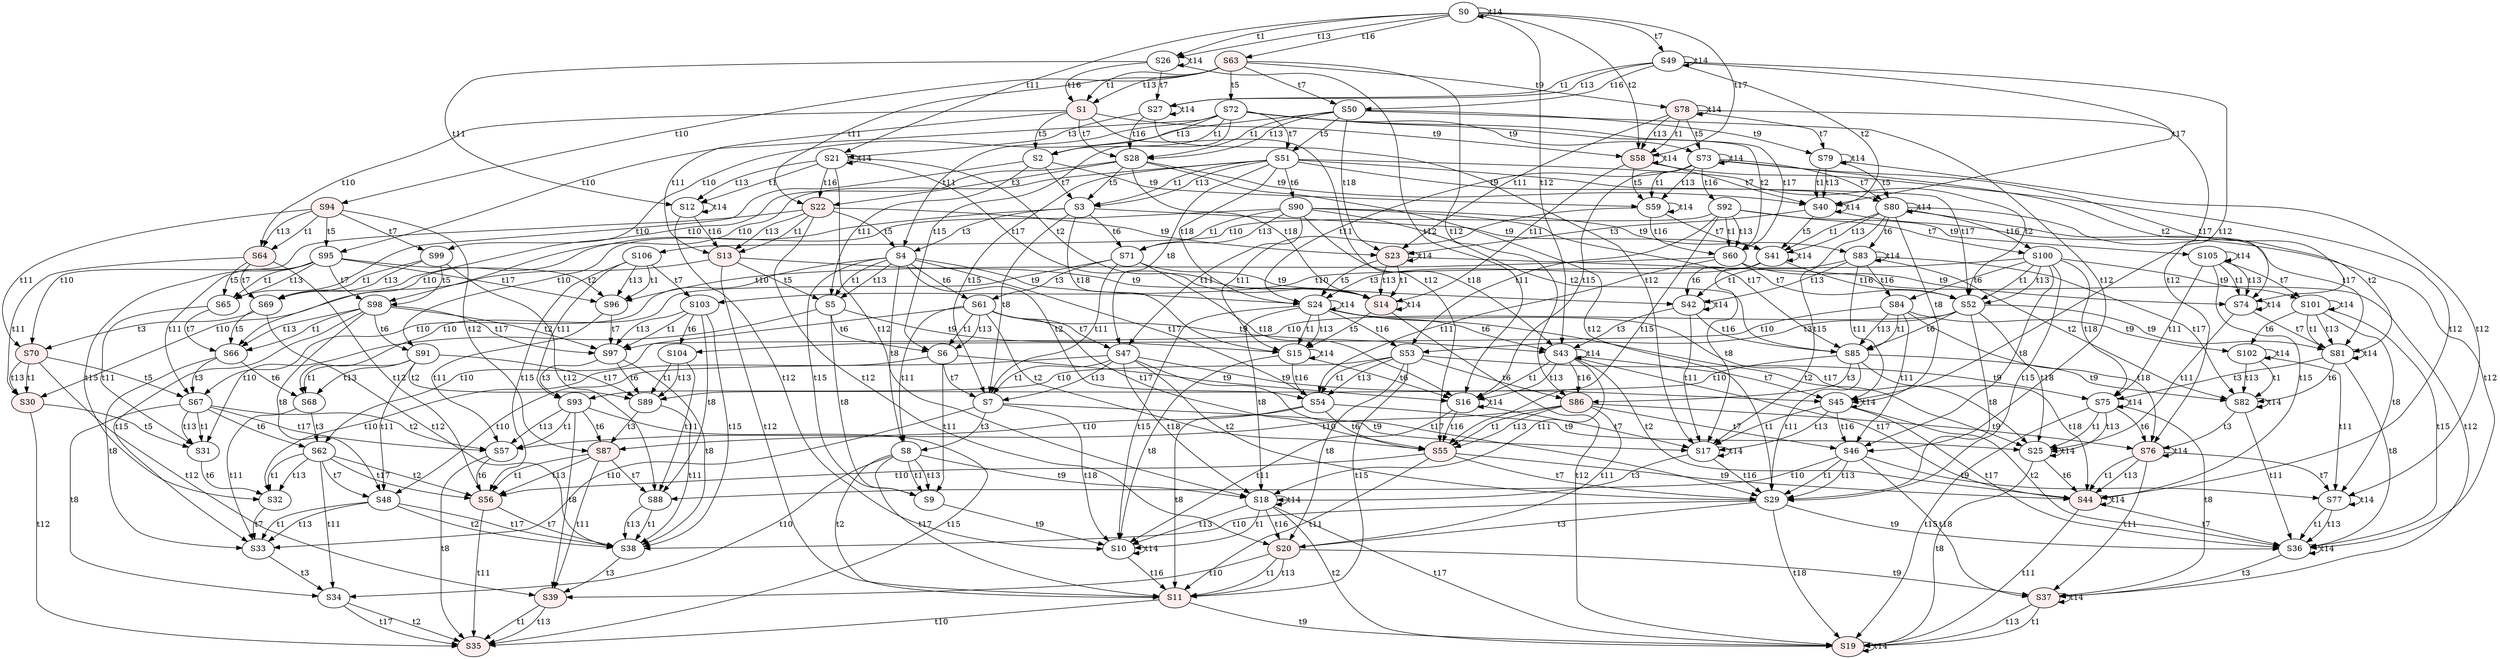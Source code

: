 digraph "SCdebug/31" {
node [fillcolor="#FFFFFF"]; S53 ;
node [fillcolor="#FFFFFF"]; S51 ;
node [fillcolor="#FFFFFF"]; S47 ;
node [fillcolor="#FFFFFF"]; S46 ;
node [style=filled fillcolor="#FFEEEE"]; S20 ;
node [fillcolor="#FFFFFF"]; S4 ;
node [fillcolor="#FFFFFF"]; S8 ;
node [fillcolor="#FFFFFF"]; S100 ;
node [fillcolor="#FFFFFF"]; S45 ;
node [style=filled fillcolor="#FFEEEE"]; S37 ;
node [fillcolor="#FFFFFF"]; S24 ;
node [fillcolor="#FFFFFF"]; S18 ;
node [fillcolor="#FFFFFF"]; S75 ;
node [fillcolor="#FFFFFF"]; S77 ;
node [fillcolor="#FFFFFF"]; S80 ;
node [fillcolor="#FFFFFF"]; S101 ;
node [fillcolor="#FFFFFF"]; S48 ;
node [style=filled fillcolor="#FFEEEE"]; S39 ;
node [fillcolor="#FFFFFF"]; S34 ;
node [fillcolor="#FFFFFF"]; S67 ;
node [fillcolor="#FFFFFF"]; S88 ;
node [fillcolor="#FFFFFF"]; S93 ;
node [fillcolor="#FFFFFF"]; S98 ;
node [fillcolor="#FFFFFF"]; S103 ;
node [style=filled fillcolor="#FFEEEE"]; S1 ;
node [style=filled fillcolor="#FFEEEE"]; S58 ;
node [fillcolor="#FFFFFF"]; S26 ;
node [style=filled fillcolor="#FFEEEE"]; S64 ;
node [fillcolor="#FFFFFF"]; S28 ;
node [style=filled fillcolor="#FFEEEE"]; S13 ;
node [fillcolor="#FFFFFF"]; S40 ;
node [fillcolor="#FFFFFF"]; S27 ;
node [fillcolor="#FFFFFF"]; S12 ;
node [style=filled fillcolor="#FFEEEE"]; S14 ;
node [style=filled fillcolor="#FFEEEE"]; S30 ;
node [fillcolor="#FFFFFF"]; S69 ;
node [style=filled fillcolor="#FFEEEE"]; S63 ;
node [fillcolor="#FFFFFF"]; S0 ;
node [style=filled fillcolor="#FFEEEE"]; S78 ;
node [style=filled fillcolor="#FFEEEE"]; S94 ;
node [fillcolor="#FFFFFF"]; S50 ;
node [style=filled fillcolor="#FFEEEE"]; S22 ;
node [fillcolor="#FFFFFF"]; S49 ;
node [style=filled fillcolor="#FFEEEE"]; S23 ;
node [fillcolor="#FFFFFF"]; S21 ;
node [fillcolor="#FFFFFF"]; S79 ;
node [style=filled fillcolor="#FFEEEE"]; S70 ;
node [fillcolor="#FFFFFF"]; S99 ;
node [fillcolor="#FFFFFF"]; S60 ;
node [style=filled fillcolor="#FFEEEE"]; S55 ;
node [fillcolor="#FFFFFF"]; S2 ;
node [fillcolor="#FFFFFF"]; S6 ;
node [fillcolor="#FFFFFF"]; S71 ;
node [fillcolor="#FFFFFF"]; S85 ;
node [fillcolor="#FFFFFF"]; S59 ;
node [style=filled fillcolor="#FFEEEE"]; S44 ;
node [fillcolor="#FFFFFF"]; S42 ;
node [fillcolor="#FFFFFF"]; S16 ;
node [fillcolor="#FFFFFF"]; S74 ;
node [fillcolor="#FFFFFF"]; S82 ;
node [style=filled fillcolor="#FFEEEE"]; S56 ;
node [fillcolor="#FFFFFF"]; S32 ;
node [fillcolor="#FFFFFF"]; S65 ;
node [fillcolor="#FFFFFF"]; S68 ;
node [fillcolor="#FFFFFF"]; S89 ;
node [fillcolor="#FFFFFF"]; S96 ;
node [fillcolor="#FFFFFF"]; S54 ;
node [fillcolor="#FFFFFF"]; S52 ;
node [fillcolor="#FFFFFF"]; S29 ;
node [fillcolor="#FFFFFF"]; S3 ;
node [fillcolor="#FFFFFF"]; S5 ;
node [fillcolor="#FFFFFF"]; S7 ;
node [fillcolor="#FFFFFF"]; S9 ;
node [style=filled fillcolor="#FFEEEE"]; S11 ;
node [fillcolor="#FFFFFF"]; S41 ;
node [fillcolor="#FFFFFF"]; S36 ;
node [fillcolor="#FFFFFF"]; S25 ;
node [fillcolor="#FFFFFF"]; S10 ;
node [fillcolor="#FFFFFF"]; S15 ;
node [fillcolor="#FFFFFF"]; S17 ;
node [style=filled fillcolor="#FFEEEE"]; S19 ;
node [fillcolor="#FFFFFF"]; S81 ;
node [fillcolor="#FFFFFF"]; S57 ;
node [fillcolor="#FFFFFF"]; S38 ;
node [style=filled fillcolor="#FFEEEE"]; S35 ;
node [fillcolor="#FFFFFF"]; S33 ;
node [fillcolor="#FFFFFF"]; S31 ;
node [fillcolor="#FFFFFF"]; S66 ;
node [fillcolor="#FFFFFF"]; S97 ;
node [fillcolor="#FFFFFF"]; S61 ;
node [fillcolor="#FFFFFF"]; S72 ;
node [fillcolor="#FFFFFF"]; S84 ;
node [style=filled fillcolor="#FFEEEE"]; S86 ;
node [fillcolor="#FFFFFF"]; S90 ;
node [fillcolor="#FFFFFF"]; S92 ;
node [fillcolor="#FFFFFF"]; S43 ;
node [fillcolor="#FFFFFF"]; S73 ;
node [style=filled fillcolor="#FFEEEE"]; S76 ;
node [fillcolor="#FFFFFF"]; S83 ;
node [fillcolor="#FFFFFF"]; S102 ;
node [fillcolor="#FFFFFF"]; S105 ;
node [fillcolor="#FFFFFF"]; S62 ;
node [style=filled fillcolor="#FFEEEE"]; S87 ;
node [fillcolor="#FFFFFF"]; S91 ;
node [fillcolor="#FFFFFF"]; S95 ;
node [fillcolor="#FFFFFF"]; S104 ;
node [fillcolor="#FFFFFF"]; S106 ;
S53 -> S86 [label=t6]
S53 -> S54 [label=t1]
S53 -> S54 [label=t13]
S53 -> S11 [label=t15]
S53 -> S93 [label=t10]
S53 -> S75 [label=t9]
S53 -> S20 [label=t8]
S51 -> S90 [label=t6]
S51 -> S52 [label=t2]
S51 -> S52 [label=t17]
S51 -> S3 [label=t1]
S51 -> S3 [label=t13]
S51 -> S7 [label=t15]
S51 -> S98 [label=t10]
S51 -> S24 [label=t18]
S51 -> S80 [label=t9]
S51 -> S47 [label=t8]
S47 -> S29 [label=t2]
S47 -> S29 [label=t17]
S47 -> S7 [label=t1]
S47 -> S7 [label=t13]
S47 -> S48 [label=t10]
S47 -> S45 [label=t9]
S47 -> S18 [label=t18]
S46 -> S29 [label=t1]
S46 -> S29 [label=t13]
S46 -> S88 [label=t10]
S46 -> S37 [label=t18]
S46 -> S77 [label=t9]
S20 -> S11 [label=t1]
S20 -> S11 [label=t13]
S20 -> S39 [label=t10]
S20 -> S37 [label=t9]
S4 -> S61 [label=t6]
S4 -> S54 [label=t2]
S4 -> S54 [label=t17]
S4 -> S5 [label=t1]
S4 -> S5 [label=t13]
S4 -> S9 [label=t15]
S4 -> S67 [label=t10]
S4 -> S24 [label=t9]
S4 -> S8 [label=t8]
S8 -> S9 [label=t1]
S8 -> S9 [label=t13]
S8 -> S11 [label=t2]
S8 -> S11 [label=t17]
S8 -> S34 [label=t10]
S8 -> S18 [label=t9]
S100 -> S84 [label=t6]
S100 -> S52 [label=t1]
S100 -> S52 [label=t13]
S100 -> S29 [label=t15]
S100 -> S103 [label=t10]
S100 -> S75 [label=t18]
S100 -> S101 [label=t9]
S100 -> S46 [label=t8]
S45 -> S36 [label=t2]
S45 -> S36 [label=t17]
S45 -> S17 [label=t1]
S45 -> S17 [label=t13]
S45 -> S45 [label=t14]
S45 -> S46 [label=t16]
S37 -> S19 [label=t1]
S37 -> S19 [label=t13]
S37 -> S37 [label=t14]
S24 -> S43 [label=t6]
S24 -> S25 [label=t2]
S24 -> S25 [label=t17]
S24 -> S10 [label=t15]
S24 -> S15 [label=t1]
S24 -> S15 [label=t13]
S24 -> S18 [label=t8]
S24 -> S24 [label=t14]
S24 -> S53 [label=t16]
S18 -> S10 [label=t1]
S18 -> S10 [label=t13]
S18 -> S19 [label=t2]
S18 -> S19 [label=t17]
S18 -> S18 [label=t14]
S18 -> S20 [label=t16]
S75 -> S76 [label=t6]
S75 -> S25 [label=t1]
S75 -> S25 [label=t13]
S75 -> S19 [label=t15]
S75 -> S37 [label=t8]
S75 -> S75 [label=t14]
S77 -> S36 [label=t1]
S77 -> S36 [label=t13]
S77 -> S77 [label=t14]
S80 -> S83 [label=t6]
S80 -> S41 [label=t1]
S80 -> S41 [label=t13]
S80 -> S17 [label=t15]
S80 -> S81 [label=t2]
S80 -> S81 [label=t17]
S80 -> S45 [label=t8]
S80 -> S80 [label=t14]
S80 -> S100 [label=t16]
S101 -> S102 [label=t6]
S101 -> S36 [label=t15]
S101 -> S81 [label=t1]
S101 -> S81 [label=t13]
S101 -> S77 [label=t8]
S101 -> S101 [label=t14]
S48 -> S38 [label=t2]
S48 -> S38 [label=t17]
S48 -> S33 [label=t1]
S48 -> S33 [label=t13]
S39 -> S35 [label=t1]
S39 -> S35 [label=t13]
S34 -> S35 [label=t2]
S34 -> S35 [label=t17]
S67 -> S62 [label=t6]
S67 -> S57 [label=t2]
S67 -> S57 [label=t17]
S67 -> S31 [label=t1]
S67 -> S31 [label=t13]
S67 -> S34 [label=t8]
S88 -> S38 [label=t1]
S88 -> S38 [label=t13]
S93 -> S87 [label=t6]
S93 -> S57 [label=t1]
S93 -> S57 [label=t13]
S93 -> S35 [label=t15]
S93 -> S39 [label=t8]
S98 -> S91 [label=t6]
S98 -> S33 [label=t15]
S98 -> S66 [label=t1]
S98 -> S66 [label=t13]
S98 -> S97 [label=t2]
S98 -> S97 [label=t17]
S98 -> S48 [label=t8]
S103 -> S104 [label=t6]
S103 -> S38 [label=t15]
S103 -> S97 [label=t1]
S103 -> S97 [label=t13]
S103 -> S88 [label=t8]
S1 -> S55 [label=t12]
S1 -> S2 [label=t5]
S1 -> S28 [label=t7]
S1 -> S13 [label=t11]
S1 -> S64 [label=t10]
S1 -> S58 [label=t9]
S58 -> S59 [label=t5]
S58 -> S44 [label=t12]
S58 -> S40 [label=t7]
S58 -> S14 [label=t11]
S58 -> S58 [label=t14]
S26 -> S16 [label=t12]
S26 -> S27 [label=t7]
S26 -> S12 [label=t11]
S26 -> S26 [label=t14]
S26 -> S1 [label=t16]
S64 -> S56 [label=t12]
S64 -> S65 [label=t5]
S64 -> S30 [label=t11]
S64 -> S69 [label=t7]
S28 -> S29 [label=t12]
S28 -> S3 [label=t5]
S28 -> S22 [label=t3]
S28 -> S69 [label=t10]
S28 -> S40 [label=t9]
S28 -> S14 [label=t18]
S13 -> S5 [label=t5]
S13 -> S11 [label=t12]
S13 -> S30 [label=t10]
S13 -> S14 [label=t9]
S40 -> S41 [label=t5]
S40 -> S36 [label=t12]
S40 -> S23 [label=t3]
S40 -> S40 [label=t14]
S27 -> S17 [label=t12]
S27 -> S21 [label=t3]
S27 -> S27 [label=t14]
S27 -> S28 [label=t16]
S12 -> S10 [label=t12]
S12 -> S12 [label=t14]
S12 -> S13 [label=t16]
S14 -> S15 [label=t5]
S14 -> S19 [label=t12]
S14 -> S14 [label=t14]
S30 -> S35 [label=t12]
S30 -> S31 [label=t5]
S69 -> S38 [label=t12]
S69 -> S66 [label=t5]
S69 -> S70 [label=t3]
S63 -> S72 [label=t5]
S63 -> S86 [label=t12]
S63 -> S50 [label=t7]
S63 -> S22 [label=t11]
S63 -> S94 [label=t10]
S63 -> S78 [label=t9]
S63 -> S1 [label=t1]
S63 -> S1 [label=t13]
S0 -> S43 [label=t12]
S0 -> S49 [label=t7]
S0 -> S21 [label=t11]
S0 -> S26 [label=t1]
S0 -> S58 [label=t2]
S0 -> S26 [label=t13]
S0 -> S58 [label=t17]
S0 -> S0 [label=t14]
S0 -> S63 [label=t16]
S78 -> S73 [label=t5]
S78 -> S76 [label=t12]
S78 -> S23 [label=t11]
S78 -> S79 [label=t7]
S78 -> S58 [label=t1]
S78 -> S58 [label=t13]
S78 -> S78 [label=t14]
S94 -> S87 [label=t12]
S94 -> S95 [label=t5]
S94 -> S70 [label=t11]
S94 -> S99 [label=t7]
S94 -> S64 [label=t1]
S94 -> S64 [label=t13]
S50 -> S99 [label=t10]
S50 -> S23 [label=t18]
S50 -> S79 [label=t9]
S50 -> S28 [label=t1]
S50 -> S28 [label=t13]
S50 -> S51 [label=t5]
S50 -> S46 [label=t12]
S22 -> S70 [label=t10]
S22 -> S23 [label=t9]
S22 -> S13 [label=t1]
S22 -> S13 [label=t13]
S22 -> S4 [label=t5]
S22 -> S20 [label=t12]
S49 -> S27 [label=t1]
S49 -> S40 [label=t2]
S49 -> S27 [label=t13]
S49 -> S40 [label=t17]
S49 -> S45 [label=t12]
S49 -> S49 [label=t14]
S49 -> S50 [label=t16]
S23 -> S14 [label=t1]
S23 -> S14 [label=t13]
S23 -> S24 [label=t5]
S23 -> S37 [label=t12]
S23 -> S23 [label=t14]
S21 -> S12 [label=t1]
S21 -> S14 [label=t2]
S21 -> S12 [label=t13]
S21 -> S14 [label=t17]
S21 -> S18 [label=t12]
S21 -> S21 [label=t14]
S21 -> S22 [label=t16]
S79 -> S40 [label=t1]
S79 -> S40 [label=t13]
S79 -> S80 [label=t5]
S79 -> S77 [label=t12]
S79 -> S79 [label=t14]
S70 -> S30 [label=t1]
S70 -> S30 [label=t13]
S70 -> S67 [label=t5]
S70 -> S39 [label=t12]
S99 -> S69 [label=t1]
S99 -> S69 [label=t13]
S99 -> S98 [label=t5]
S99 -> S88 [label=t12]
S60 -> S54 [label=t11]
S60 -> S52 [label=t7]
S60 -> S96 [label=t10]
S60 -> S74 [label=t9]
S55 -> S29 [label=t7]
S55 -> S11 [label=t11]
S55 -> S56 [label=t10]
S55 -> S44 [label=t9]
S2 -> S3 [label=t7]
S2 -> S5 [label=t11]
S2 -> S65 [label=t10]
S2 -> S59 [label=t9]
S6 -> S7 [label=t7]
S6 -> S9 [label=t11]
S6 -> S32 [label=t10]
S6 -> S16 [label=t9]
S71 -> S61 [label=t3]
S71 -> S7 [label=t11]
S71 -> S68 [label=t10]
S71 -> S42 [label=t9]
S71 -> S16 [label=t18]
S85 -> S86 [label=t3]
S85 -> S29 [label=t11]
S85 -> S89 [label=t10]
S85 -> S44 [label=t18]
S85 -> S82 [label=t9]
S59 -> S41 [label=t7]
S59 -> S15 [label=t11]
S59 -> S59 [label=t14]
S59 -> S60 [label=t16]
S44 -> S36 [label=t7]
S44 -> S19 [label=t11]
S44 -> S44 [label=t14]
S42 -> S43 [label=t3]
S42 -> S17 [label=t11]
S42 -> S42 [label=t14]
S42 -> S85 [label=t16]
S16 -> S10 [label=t11]
S16 -> S17 [label=t7]
S16 -> S16 [label=t14]
S16 -> S55 [label=t16]
S74 -> S25 [label=t11]
S74 -> S81 [label=t7]
S74 -> S74 [label=t14]
S82 -> S76 [label=t3]
S82 -> S36 [label=t11]
S82 -> S82 [label=t14]
S56 -> S38 [label=t7]
S56 -> S35 [label=t11]
S32 -> S33 [label=t7]
S65 -> S31 [label=t11]
S65 -> S66 [label=t7]
S68 -> S62 [label=t3]
S68 -> S33 [label=t11]
S89 -> S87 [label=t3]
S89 -> S38 [label=t11]
S96 -> S57 [label=t11]
S96 -> S97 [label=t7]
S54 -> S57 [label=t10]
S54 -> S25 [label=t9]
S54 -> S55 [label=t6]
S54 -> S11 [label=t8]
S52 -> S97 [label=t10]
S52 -> S25 [label=t18]
S52 -> S81 [label=t9]
S52 -> S53 [label=t3]
S52 -> S85 [label=t6]
S52 -> S29 [label=t8]
S29 -> S38 [label=t10]
S29 -> S36 [label=t9]
S29 -> S19 [label=t18]
S29 -> S20 [label=t3]
S3 -> S66 [label=t10]
S3 -> S41 [label=t9]
S3 -> S15 [label=t18]
S3 -> S4 [label=t3]
S3 -> S71 [label=t6]
S3 -> S7 [label=t8]
S5 -> S31 [label=t10]
S5 -> S15 [label=t9]
S5 -> S6 [label=t6]
S5 -> S9 [label=t8]
S7 -> S33 [label=t10]
S7 -> S10 [label=t18]
S7 -> S17 [label=t9]
S7 -> S8 [label=t3]
S9 -> S10 [label=t9]
S11 -> S35 [label=t10]
S11 -> S19 [label=t9]
S41 -> S24 [label=t3]
S41 -> S42 [label=t6]
S41 -> S17 [label=t8]
S41 -> S41 [label=t14]
S41 -> S52 [label=t16]
S36 -> S37 [label=t3]
S36 -> S36 [label=t14]
S25 -> S44 [label=t6]
S25 -> S19 [label=t8]
S25 -> S25 [label=t14]
S10 -> S10 [label=t14]
S10 -> S11 [label=t16]
S15 -> S10 [label=t8]
S15 -> S16 [label=t6]
S15 -> S15 [label=t14]
S15 -> S54 [label=t16]
S17 -> S18 [label=t3]
S17 -> S17 [label=t14]
S17 -> S29 [label=t16]
S19 -> S19 [label=t14]
S81 -> S36 [label=t8]
S81 -> S75 [label=t3]
S81 -> S82 [label=t6]
S81 -> S81 [label=t14]
S57 -> S56 [label=t6]
S57 -> S35 [label=t8]
S38 -> S39 [label=t3]
S33 -> S34 [label=t3]
S31 -> S32 [label=t6]
S66 -> S33 [label=t8]
S66 -> S67 [label=t3]
S66 -> S68 [label=t6]
S97 -> S38 [label=t8]
S97 -> S93 [label=t3]
S97 -> S89 [label=t6]
S61 -> S62 [label=t10]
S61 -> S43 [label=t9]
S61 -> S6 [label=t1]
S61 -> S55 [label=t2]
S61 -> S6 [label=t13]
S61 -> S55 [label=t17]
S61 -> S47 [label=t7]
S61 -> S8 [label=t11]
S72 -> S95 [label=t10]
S72 -> S73 [label=t9]
S72 -> S2 [label=t1]
S72 -> S60 [label=t2]
S72 -> S2 [label=t13]
S72 -> S6 [label=t15]
S72 -> S60 [label=t17]
S72 -> S51 [label=t7]
S72 -> S4 [label=t11]
S84 -> S104 [label=t10]
S84 -> S76 [label=t18]
S84 -> S102 [label=t9]
S84 -> S85 [label=t1]
S84 -> S85 [label=t13]
S84 -> S46 [label=t11]
S86 -> S87 [label=t10]
S86 -> S76 [label=t9]
S86 -> S55 [label=t1]
S86 -> S55 [label=t13]
S86 -> S46 [label=t7]
S86 -> S20 [label=t11]
S90 -> S91 [label=t10]
S90 -> S43 [label=t18]
S90 -> S83 [label=t9]
S90 -> S71 [label=t1]
S90 -> S85 [label=t2]
S90 -> S71 [label=t13]
S90 -> S85 [label=t17]
S90 -> S47 [label=t11]
S92 -> S106 [label=t10]
S92 -> S105 [label=t9]
S92 -> S60 [label=t1]
S92 -> S60 [label=t13]
S92 -> S55 [label=t15]
S92 -> S100 [label=t7]
S92 -> S53 [label=t11]
S43 -> S16 [label=t1]
S43 -> S44 [label=t2]
S43 -> S16 [label=t13]
S43 -> S44 [label=t17]
S43 -> S45 [label=t7]
S43 -> S18 [label=t11]
S43 -> S43 [label=t14]
S43 -> S86 [label=t16]
S73 -> S59 [label=t1]
S73 -> S74 [label=t2]
S73 -> S59 [label=t13]
S73 -> S16 [label=t15]
S73 -> S74 [label=t17]
S73 -> S80 [label=t7]
S73 -> S24 [label=t11]
S73 -> S73 [label=t14]
S73 -> S92 [label=t16]
S76 -> S44 [label=t1]
S76 -> S44 [label=t13]
S76 -> S77 [label=t7]
S76 -> S37 [label=t11]
S76 -> S76 [label=t14]
S83 -> S42 [label=t1]
S83 -> S82 [label=t2]
S83 -> S42 [label=t13]
S83 -> S82 [label=t17]
S83 -> S45 [label=t11]
S83 -> S83 [label=t14]
S83 -> S84 [label=t16]
S102 -> S82 [label=t1]
S102 -> S82 [label=t13]
S102 -> S77 [label=t11]
S102 -> S102 [label=t14]
S105 -> S74 [label=t1]
S105 -> S74 [label=t13]
S105 -> S44 [label=t15]
S105 -> S101 [label=t7]
S105 -> S75 [label=t11]
S105 -> S105 [label=t14]
S62 -> S32 [label=t1]
S62 -> S56 [label=t2]
S62 -> S32 [label=t13]
S62 -> S56 [label=t17]
S62 -> S48 [label=t7]
S62 -> S34 [label=t11]
S87 -> S56 [label=t1]
S87 -> S56 [label=t13]
S87 -> S88 [label=t7]
S87 -> S39 [label=t11]
S91 -> S68 [label=t1]
S91 -> S89 [label=t2]
S91 -> S68 [label=t13]
S91 -> S89 [label=t17]
S91 -> S48 [label=t11]
S95 -> S65 [label=t1]
S95 -> S96 [label=t2]
S95 -> S65 [label=t13]
S95 -> S32 [label=t15]
S95 -> S96 [label=t17]
S95 -> S98 [label=t7]
S95 -> S67 [label=t11]
S104 -> S89 [label=t1]
S104 -> S89 [label=t13]
S104 -> S88 [label=t11]
S106 -> S96 [label=t1]
S106 -> S96 [label=t13]
S106 -> S56 [label=t15]
S106 -> S103 [label=t7]
S106 -> S93 [label=t11]
}